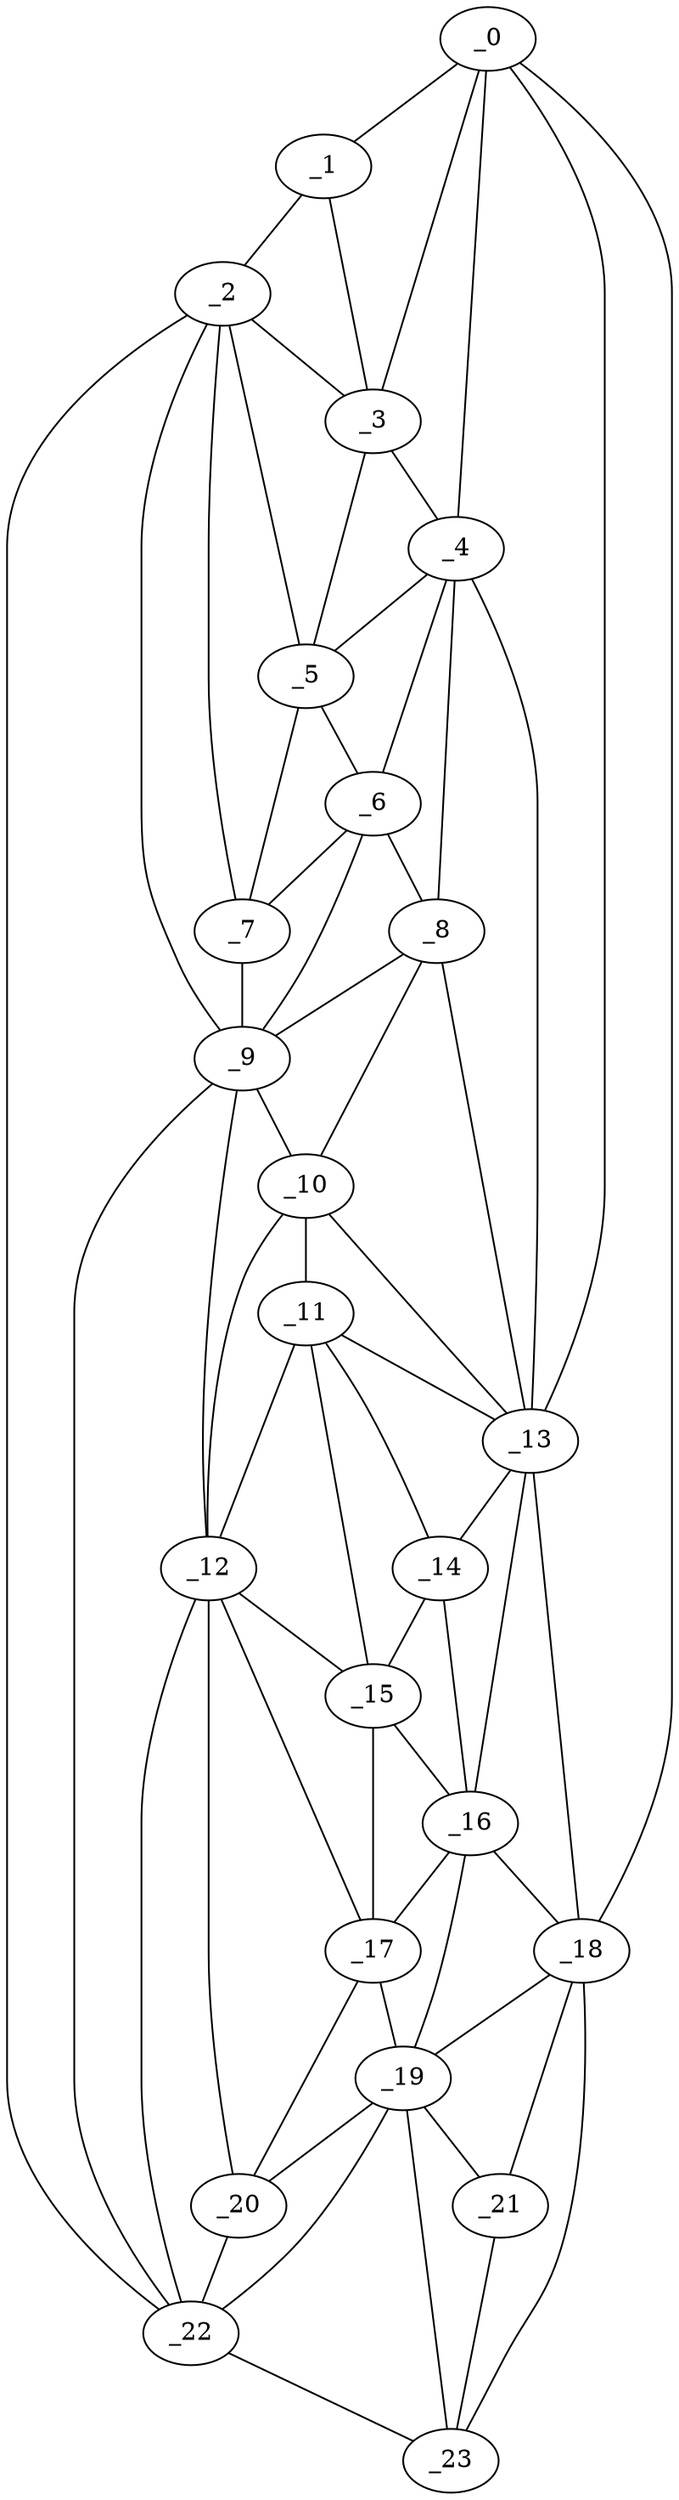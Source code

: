 graph "obj67__30.gxl" {
	_0	 [x=4,
		y=66];
	_1	 [x=5,
		y=50];
	_0 -- _1	 [valence=1];
	_3	 [x=23,
		y=48];
	_0 -- _3	 [valence=2];
	_4	 [x=29,
		y=65];
	_0 -- _4	 [valence=1];
	_13	 [x=73,
		y=79];
	_0 -- _13	 [valence=1];
	_18	 [x=111,
		y=87];
	_0 -- _18	 [valence=1];
	_2	 [x=20,
		y=41];
	_1 -- _2	 [valence=1];
	_1 -- _3	 [valence=2];
	_2 -- _3	 [valence=1];
	_5	 [x=36,
		y=50];
	_2 -- _5	 [valence=1];
	_7	 [x=44,
		y=47];
	_2 -- _7	 [valence=2];
	_9	 [x=54,
		y=48];
	_2 -- _9	 [valence=2];
	_22	 [x=126,
		y=61];
	_2 -- _22	 [valence=1];
	_3 -- _4	 [valence=2];
	_3 -- _5	 [valence=2];
	_4 -- _5	 [valence=1];
	_6	 [x=38,
		y=61];
	_4 -- _6	 [valence=2];
	_8	 [x=47,
		y=68];
	_4 -- _8	 [valence=1];
	_4 -- _13	 [valence=1];
	_5 -- _6	 [valence=1];
	_5 -- _7	 [valence=2];
	_6 -- _7	 [valence=2];
	_6 -- _8	 [valence=2];
	_6 -- _9	 [valence=2];
	_7 -- _9	 [valence=2];
	_8 -- _9	 [valence=1];
	_10	 [x=59,
		y=64];
	_8 -- _10	 [valence=1];
	_8 -- _13	 [valence=2];
	_9 -- _10	 [valence=2];
	_12	 [x=72,
		y=52];
	_9 -- _12	 [valence=2];
	_9 -- _22	 [valence=2];
	_11	 [x=69,
		y=66];
	_10 -- _11	 [valence=2];
	_10 -- _12	 [valence=2];
	_10 -- _13	 [valence=2];
	_11 -- _12	 [valence=2];
	_11 -- _13	 [valence=2];
	_14	 [x=75,
		y=70];
	_11 -- _14	 [valence=2];
	_15	 [x=79,
		y=59];
	_11 -- _15	 [valence=1];
	_12 -- _15	 [valence=1];
	_17	 [x=87,
		y=57];
	_12 -- _17	 [valence=2];
	_20	 [x=114,
		y=61];
	_12 -- _20	 [valence=2];
	_12 -- _22	 [valence=2];
	_13 -- _14	 [valence=1];
	_16	 [x=82,
		y=77];
	_13 -- _16	 [valence=1];
	_13 -- _18	 [valence=2];
	_14 -- _15	 [valence=2];
	_14 -- _16	 [valence=1];
	_15 -- _16	 [valence=1];
	_15 -- _17	 [valence=2];
	_16 -- _17	 [valence=2];
	_16 -- _18	 [valence=2];
	_19	 [x=112,
		y=73];
	_16 -- _19	 [valence=1];
	_17 -- _19	 [valence=1];
	_17 -- _20	 [valence=2];
	_18 -- _19	 [valence=2];
	_21	 [x=119,
		y=79];
	_18 -- _21	 [valence=2];
	_23	 [x=126,
		y=77];
	_18 -- _23	 [valence=1];
	_19 -- _20	 [valence=2];
	_19 -- _21	 [valence=2];
	_19 -- _22	 [valence=1];
	_19 -- _23	 [valence=2];
	_20 -- _22	 [valence=2];
	_21 -- _23	 [valence=1];
	_22 -- _23	 [valence=1];
}
